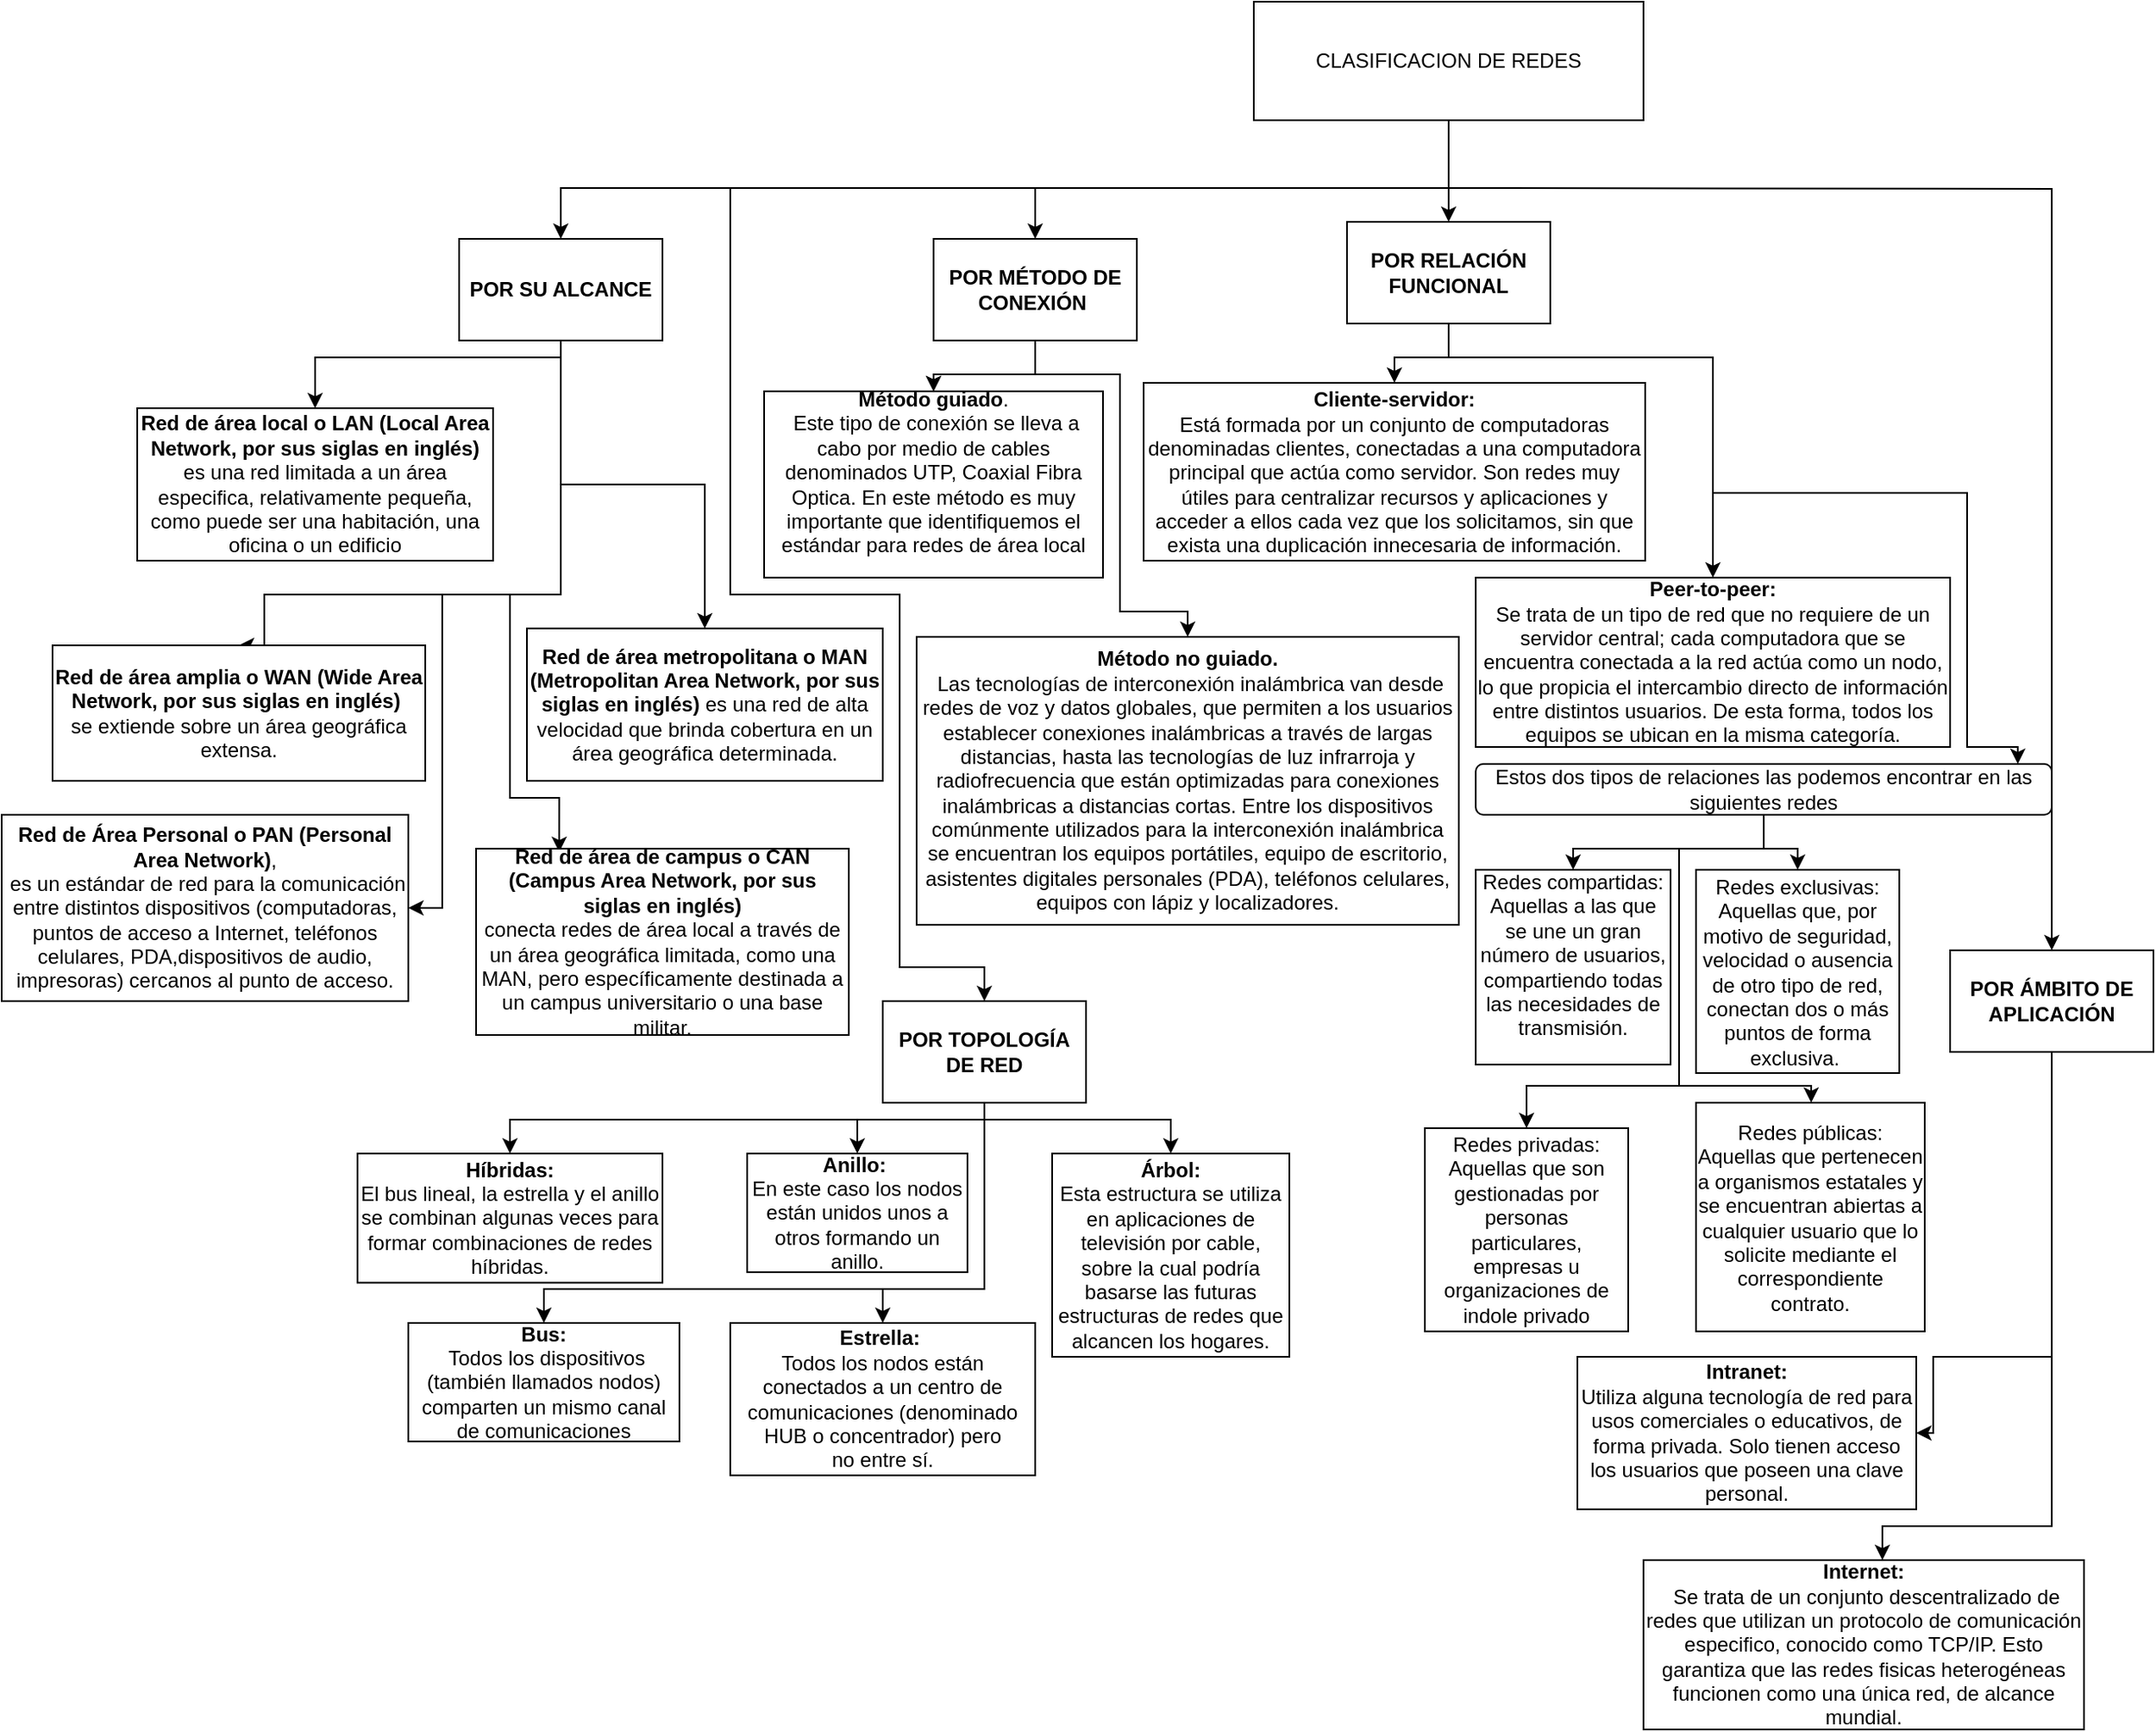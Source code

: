 <mxfile version="13.7.7" type="github">
  <diagram id="3bvuVCqMl5ITUj68mV2b" name="Page-1">
    <mxGraphModel dx="3597" dy="1307" grid="1" gridSize="10" guides="1" tooltips="1" connect="1" arrows="1" fold="1" page="1" pageScale="1" pageWidth="827" pageHeight="1169" math="0" shadow="0">
      <root>
        <mxCell id="0" />
        <mxCell id="1" parent="0" />
        <mxCell id="ZxQtin0-AZ0bA8jJVszq-8" style="edgeStyle=orthogonalEdgeStyle;rounded=0;orthogonalLoop=1;jettySize=auto;html=1;entryX=0.5;entryY=0;entryDx=0;entryDy=0;" edge="1" parent="1" source="ZxQtin0-AZ0bA8jJVszq-1" target="ZxQtin0-AZ0bA8jJVszq-4">
          <mxGeometry relative="1" as="geometry" />
        </mxCell>
        <mxCell id="ZxQtin0-AZ0bA8jJVszq-9" style="edgeStyle=orthogonalEdgeStyle;rounded=0;orthogonalLoop=1;jettySize=auto;html=1;entryX=0.5;entryY=0;entryDx=0;entryDy=0;" edge="1" parent="1" target="ZxQtin0-AZ0bA8jJVszq-5">
          <mxGeometry relative="1" as="geometry">
            <mxPoint x="-10" y="150" as="sourcePoint" />
            <Array as="points">
              <mxPoint x="-10" y="390" />
              <mxPoint x="90" y="390" />
              <mxPoint x="90" y="610" />
              <mxPoint x="140" y="610" />
            </Array>
          </mxGeometry>
        </mxCell>
        <mxCell id="ZxQtin0-AZ0bA8jJVszq-10" style="edgeStyle=orthogonalEdgeStyle;rounded=0;orthogonalLoop=1;jettySize=auto;html=1;entryX=0.5;entryY=0;entryDx=0;entryDy=0;exitX=0.5;exitY=1;exitDx=0;exitDy=0;" edge="1" parent="1" source="ZxQtin0-AZ0bA8jJVszq-1" target="ZxQtin0-AZ0bA8jJVszq-2">
          <mxGeometry relative="1" as="geometry">
            <mxPoint x="420" y="130" as="sourcePoint" />
            <Array as="points">
              <mxPoint x="414" y="150" />
              <mxPoint x="-110" y="150" />
            </Array>
          </mxGeometry>
        </mxCell>
        <mxCell id="ZxQtin0-AZ0bA8jJVszq-11" style="edgeStyle=orthogonalEdgeStyle;rounded=0;orthogonalLoop=1;jettySize=auto;html=1;entryX=0.5;entryY=0;entryDx=0;entryDy=0;" edge="1" parent="1" target="ZxQtin0-AZ0bA8jJVszq-6">
          <mxGeometry relative="1" as="geometry">
            <mxPoint x="410" y="150" as="sourcePoint" />
          </mxGeometry>
        </mxCell>
        <mxCell id="ZxQtin0-AZ0bA8jJVszq-23" style="edgeStyle=orthogonalEdgeStyle;rounded=0;orthogonalLoop=1;jettySize=auto;html=1;entryX=0.5;entryY=0;entryDx=0;entryDy=0;" edge="1" parent="1" source="ZxQtin0-AZ0bA8jJVszq-1" target="ZxQtin0-AZ0bA8jJVszq-3">
          <mxGeometry relative="1" as="geometry">
            <Array as="points">
              <mxPoint x="414" y="150" />
              <mxPoint x="170" y="150" />
            </Array>
          </mxGeometry>
        </mxCell>
        <mxCell id="ZxQtin0-AZ0bA8jJVszq-1" value="CLASIFICACION DE REDES" style="rounded=0;whiteSpace=wrap;html=1;" vertex="1" parent="1">
          <mxGeometry x="299" y="40" width="230" height="70" as="geometry" />
        </mxCell>
        <mxCell id="ZxQtin0-AZ0bA8jJVszq-24" style="edgeStyle=orthogonalEdgeStyle;rounded=0;orthogonalLoop=1;jettySize=auto;html=1;entryX=0.5;entryY=0;entryDx=0;entryDy=0;" edge="1" parent="1" source="ZxQtin0-AZ0bA8jJVszq-2" target="ZxQtin0-AZ0bA8jJVszq-12">
          <mxGeometry relative="1" as="geometry">
            <Array as="points">
              <mxPoint x="-110" y="250" />
              <mxPoint x="-255" y="250" />
            </Array>
          </mxGeometry>
        </mxCell>
        <mxCell id="ZxQtin0-AZ0bA8jJVszq-25" style="edgeStyle=orthogonalEdgeStyle;rounded=0;orthogonalLoop=1;jettySize=auto;html=1;entryX=0.5;entryY=0;entryDx=0;entryDy=0;" edge="1" parent="1" source="ZxQtin0-AZ0bA8jJVszq-2" target="ZxQtin0-AZ0bA8jJVszq-13">
          <mxGeometry relative="1" as="geometry" />
        </mxCell>
        <mxCell id="ZxQtin0-AZ0bA8jJVszq-26" style="edgeStyle=orthogonalEdgeStyle;rounded=0;orthogonalLoop=1;jettySize=auto;html=1;entryX=0.5;entryY=0;entryDx=0;entryDy=0;" edge="1" parent="1" source="ZxQtin0-AZ0bA8jJVszq-2" target="ZxQtin0-AZ0bA8jJVszq-14">
          <mxGeometry relative="1" as="geometry">
            <Array as="points">
              <mxPoint x="-110" y="390" />
              <mxPoint x="-285" y="390" />
            </Array>
          </mxGeometry>
        </mxCell>
        <mxCell id="ZxQtin0-AZ0bA8jJVszq-28" style="edgeStyle=orthogonalEdgeStyle;rounded=0;orthogonalLoop=1;jettySize=auto;html=1;entryX=0.223;entryY=0.018;entryDx=0;entryDy=0;entryPerimeter=0;" edge="1" parent="1" source="ZxQtin0-AZ0bA8jJVszq-2" target="ZxQtin0-AZ0bA8jJVszq-27">
          <mxGeometry relative="1" as="geometry">
            <Array as="points">
              <mxPoint x="-110" y="390" />
              <mxPoint x="-140" y="390" />
              <mxPoint x="-140" y="510" />
              <mxPoint x="-111" y="510" />
            </Array>
          </mxGeometry>
        </mxCell>
        <mxCell id="ZxQtin0-AZ0bA8jJVszq-29" style="edgeStyle=orthogonalEdgeStyle;rounded=0;orthogonalLoop=1;jettySize=auto;html=1;entryX=1;entryY=0.5;entryDx=0;entryDy=0;" edge="1" parent="1" source="ZxQtin0-AZ0bA8jJVszq-2" target="ZxQtin0-AZ0bA8jJVszq-15">
          <mxGeometry relative="1" as="geometry">
            <Array as="points">
              <mxPoint x="-110" y="390" />
              <mxPoint x="-180" y="390" />
              <mxPoint x="-180" y="575" />
            </Array>
          </mxGeometry>
        </mxCell>
        <mxCell id="ZxQtin0-AZ0bA8jJVszq-2" value="&lt;b&gt;POR SU ALCANCE&lt;/b&gt;" style="rounded=0;whiteSpace=wrap;html=1;" vertex="1" parent="1">
          <mxGeometry x="-170" y="180" width="120" height="60" as="geometry" />
        </mxCell>
        <mxCell id="ZxQtin0-AZ0bA8jJVszq-33" value="" style="edgeStyle=orthogonalEdgeStyle;rounded=0;orthogonalLoop=1;jettySize=auto;html=1;" edge="1" parent="1" source="ZxQtin0-AZ0bA8jJVszq-3" target="ZxQtin0-AZ0bA8jJVszq-32">
          <mxGeometry relative="1" as="geometry" />
        </mxCell>
        <mxCell id="ZxQtin0-AZ0bA8jJVszq-35" value="" style="edgeStyle=orthogonalEdgeStyle;rounded=0;orthogonalLoop=1;jettySize=auto;html=1;" edge="1" parent="1" source="ZxQtin0-AZ0bA8jJVszq-3" target="ZxQtin0-AZ0bA8jJVszq-32">
          <mxGeometry relative="1" as="geometry" />
        </mxCell>
        <mxCell id="ZxQtin0-AZ0bA8jJVszq-37" style="edgeStyle=orthogonalEdgeStyle;rounded=0;orthogonalLoop=1;jettySize=auto;html=1;entryX=0.5;entryY=0;entryDx=0;entryDy=0;" edge="1" parent="1" source="ZxQtin0-AZ0bA8jJVszq-3" target="ZxQtin0-AZ0bA8jJVszq-31">
          <mxGeometry relative="1" as="geometry">
            <Array as="points">
              <mxPoint x="170" y="260" />
              <mxPoint x="220" y="260" />
              <mxPoint x="220" y="400" />
              <mxPoint x="260" y="400" />
            </Array>
          </mxGeometry>
        </mxCell>
        <mxCell id="ZxQtin0-AZ0bA8jJVszq-3" value="&lt;b&gt;POR MÉTODO DE CONEXIÓN&amp;nbsp;&lt;/b&gt;" style="rounded=0;whiteSpace=wrap;html=1;" vertex="1" parent="1">
          <mxGeometry x="110" y="180" width="120" height="60" as="geometry" />
        </mxCell>
        <mxCell id="ZxQtin0-AZ0bA8jJVszq-40" style="edgeStyle=orthogonalEdgeStyle;rounded=0;orthogonalLoop=1;jettySize=auto;html=1;entryX=0.5;entryY=0;entryDx=0;entryDy=0;" edge="1" parent="1" source="ZxQtin0-AZ0bA8jJVszq-4" target="ZxQtin0-AZ0bA8jJVszq-39">
          <mxGeometry relative="1" as="geometry" />
        </mxCell>
        <mxCell id="ZxQtin0-AZ0bA8jJVszq-41" style="edgeStyle=orthogonalEdgeStyle;rounded=0;orthogonalLoop=1;jettySize=auto;html=1;exitX=0.5;exitY=1;exitDx=0;exitDy=0;entryX=0.5;entryY=0;entryDx=0;entryDy=0;" edge="1" parent="1" source="ZxQtin0-AZ0bA8jJVszq-4" target="ZxQtin0-AZ0bA8jJVszq-38">
          <mxGeometry relative="1" as="geometry">
            <Array as="points">
              <mxPoint x="414" y="250" />
              <mxPoint x="570" y="250" />
            </Array>
          </mxGeometry>
        </mxCell>
        <mxCell id="ZxQtin0-AZ0bA8jJVszq-43" style="edgeStyle=orthogonalEdgeStyle;rounded=0;orthogonalLoop=1;jettySize=auto;html=1;entryX=0.941;entryY=0;entryDx=0;entryDy=0;entryPerimeter=0;" edge="1" parent="1" source="ZxQtin0-AZ0bA8jJVszq-4" target="ZxQtin0-AZ0bA8jJVszq-42">
          <mxGeometry relative="1" as="geometry">
            <Array as="points">
              <mxPoint x="414" y="250" />
              <mxPoint x="570" y="250" />
              <mxPoint x="570" y="330" />
              <mxPoint x="720" y="330" />
              <mxPoint x="720" y="480" />
              <mxPoint x="750" y="480" />
            </Array>
          </mxGeometry>
        </mxCell>
        <mxCell id="ZxQtin0-AZ0bA8jJVszq-4" value="&lt;b&gt;POR RELACIÓN FUNCIONAL&lt;/b&gt;" style="rounded=0;whiteSpace=wrap;html=1;" vertex="1" parent="1">
          <mxGeometry x="354" y="170" width="120" height="60" as="geometry" />
        </mxCell>
        <mxCell id="ZxQtin0-AZ0bA8jJVszq-70" style="edgeStyle=orthogonalEdgeStyle;rounded=0;orthogonalLoop=1;jettySize=auto;html=1;entryX=0.5;entryY=0;entryDx=0;entryDy=0;" edge="1" parent="1" source="ZxQtin0-AZ0bA8jJVszq-5" target="ZxQtin0-AZ0bA8jJVszq-53">
          <mxGeometry relative="1" as="geometry">
            <Array as="points">
              <mxPoint x="140" y="700" />
              <mxPoint x="250" y="700" />
            </Array>
          </mxGeometry>
        </mxCell>
        <mxCell id="ZxQtin0-AZ0bA8jJVszq-71" style="edgeStyle=orthogonalEdgeStyle;rounded=0;orthogonalLoop=1;jettySize=auto;html=1;entryX=0.5;entryY=0;entryDx=0;entryDy=0;" edge="1" parent="1" source="ZxQtin0-AZ0bA8jJVszq-5" target="ZxQtin0-AZ0bA8jJVszq-63">
          <mxGeometry relative="1" as="geometry">
            <Array as="points">
              <mxPoint x="140" y="700" />
              <mxPoint x="-140" y="700" />
            </Array>
          </mxGeometry>
        </mxCell>
        <mxCell id="ZxQtin0-AZ0bA8jJVszq-72" style="edgeStyle=orthogonalEdgeStyle;rounded=0;orthogonalLoop=1;jettySize=auto;html=1;entryX=0.5;entryY=0;entryDx=0;entryDy=0;" edge="1" parent="1" source="ZxQtin0-AZ0bA8jJVszq-5" target="ZxQtin0-AZ0bA8jJVszq-56">
          <mxGeometry relative="1" as="geometry">
            <Array as="points">
              <mxPoint x="140" y="700" />
              <mxPoint x="65" y="700" />
            </Array>
          </mxGeometry>
        </mxCell>
        <mxCell id="ZxQtin0-AZ0bA8jJVszq-73" style="edgeStyle=orthogonalEdgeStyle;rounded=0;orthogonalLoop=1;jettySize=auto;html=1;entryX=0.5;entryY=0;entryDx=0;entryDy=0;" edge="1" parent="1" source="ZxQtin0-AZ0bA8jJVszq-5" target="ZxQtin0-AZ0bA8jJVszq-55">
          <mxGeometry relative="1" as="geometry">
            <Array as="points">
              <mxPoint x="140" y="800" />
              <mxPoint x="80" y="800" />
            </Array>
          </mxGeometry>
        </mxCell>
        <mxCell id="ZxQtin0-AZ0bA8jJVszq-75" style="edgeStyle=orthogonalEdgeStyle;rounded=0;orthogonalLoop=1;jettySize=auto;html=1;entryX=0.5;entryY=0;entryDx=0;entryDy=0;" edge="1" parent="1" source="ZxQtin0-AZ0bA8jJVszq-5" target="ZxQtin0-AZ0bA8jJVszq-57">
          <mxGeometry relative="1" as="geometry">
            <Array as="points">
              <mxPoint x="140" y="800" />
              <mxPoint x="-120" y="800" />
            </Array>
          </mxGeometry>
        </mxCell>
        <mxCell id="ZxQtin0-AZ0bA8jJVszq-5" value="&lt;b&gt;POR TOPOLOGÍA DE RED&lt;/b&gt;" style="rounded=0;whiteSpace=wrap;html=1;" vertex="1" parent="1">
          <mxGeometry x="80" y="630" width="120" height="60" as="geometry" />
        </mxCell>
        <mxCell id="ZxQtin0-AZ0bA8jJVszq-67" value="" style="edgeStyle=orthogonalEdgeStyle;rounded=0;orthogonalLoop=1;jettySize=auto;html=1;" edge="1" parent="1" source="ZxQtin0-AZ0bA8jJVszq-6" target="ZxQtin0-AZ0bA8jJVszq-66">
          <mxGeometry relative="1" as="geometry">
            <Array as="points">
              <mxPoint x="770" y="840" />
              <mxPoint x="700" y="840" />
            </Array>
          </mxGeometry>
        </mxCell>
        <mxCell id="ZxQtin0-AZ0bA8jJVszq-76" style="edgeStyle=orthogonalEdgeStyle;rounded=0;orthogonalLoop=1;jettySize=auto;html=1;" edge="1" parent="1" source="ZxQtin0-AZ0bA8jJVszq-6" target="ZxQtin0-AZ0bA8jJVszq-65">
          <mxGeometry relative="1" as="geometry">
            <Array as="points">
              <mxPoint x="770" y="940" />
              <mxPoint x="670" y="940" />
            </Array>
          </mxGeometry>
        </mxCell>
        <mxCell id="ZxQtin0-AZ0bA8jJVszq-6" value="&lt;b&gt;POR ÁMBITO DE APLICACIÓN&lt;/b&gt;" style="rounded=0;whiteSpace=wrap;html=1;" vertex="1" parent="1">
          <mxGeometry x="710" y="600" width="120" height="60" as="geometry" />
        </mxCell>
        <mxCell id="ZxQtin0-AZ0bA8jJVszq-12" value="&lt;div&gt;&lt;b&gt;Red de área local o LAN (Local Area Network, por sus siglas en inglés)&lt;/b&gt; es una red limitada a un área&lt;/div&gt;&lt;div&gt;especifica, relativamente pequeña, como puede ser una habitación, una oficina o un edificio&lt;/div&gt;" style="rounded=0;whiteSpace=wrap;html=1;align=center;" vertex="1" parent="1">
          <mxGeometry x="-360" y="280" width="210" height="90" as="geometry" />
        </mxCell>
        <mxCell id="ZxQtin0-AZ0bA8jJVszq-13" value="&lt;b&gt;Red de área metropolitana o MAN (Metropolitan Area Network, por sus siglas en inglés)&lt;/b&gt; es una red de alta velocidad que brinda cobertura en un área geográfica determinada." style="rounded=0;whiteSpace=wrap;html=1;" vertex="1" parent="1">
          <mxGeometry x="-130" y="410" width="210" height="90" as="geometry" />
        </mxCell>
        <mxCell id="ZxQtin0-AZ0bA8jJVszq-14" value="&lt;div&gt;&lt;b&gt;Red de área amplia o WAN (Wide Area Network, por sus siglas en inglés)&lt;/b&gt;&amp;nbsp;&lt;/div&gt;&lt;div&gt;se extiende sobre un área&amp;nbsp;&lt;span&gt;geográfica extensa.&lt;/span&gt;&lt;/div&gt;" style="rounded=0;whiteSpace=wrap;html=1;" vertex="1" parent="1">
          <mxGeometry x="-410" y="420" width="220" height="80" as="geometry" />
        </mxCell>
        <mxCell id="ZxQtin0-AZ0bA8jJVszq-15" value="&lt;b&gt;Red de Área Personal o PAN (Personal Area Network)&lt;/b&gt;,&lt;br&gt;&amp;nbsp;es un estándar de red para la comunicación entre distintos dispositivos (computadoras, puntos de acceso a Internet, teléfonos celulares, PDA,dispositivos de audio, impresoras) cercanos al punto de acceso." style="rounded=0;whiteSpace=wrap;html=1;" vertex="1" parent="1">
          <mxGeometry x="-440" y="520" width="240" height="110" as="geometry" />
        </mxCell>
        <mxCell id="ZxQtin0-AZ0bA8jJVszq-27" value="&lt;div&gt;&lt;b&gt;Red de área de campus o CAN (Campus Area Network, por sus siglas en inglés)&lt;/b&gt;&lt;/div&gt;&lt;div&gt;&lt;span&gt;conecta redes de área local a través de un área geográfica limitada, como una MAN, pero específicamente destinada a un&amp;nbsp;&lt;/span&gt;&lt;span&gt;campus universitario o una base militar.&lt;/span&gt;&lt;br&gt;&lt;/div&gt;" style="rounded=0;whiteSpace=wrap;html=1;" vertex="1" parent="1">
          <mxGeometry x="-160" y="540" width="220" height="110" as="geometry" />
        </mxCell>
        <mxCell id="ZxQtin0-AZ0bA8jJVszq-31" value="&lt;b&gt;Método no guiado.&lt;/b&gt;&lt;br&gt;&amp;nbsp;Las tecnologías de interconexión inalámbrica van desde redes de voz y datos globales, que permiten a los usuarios establecer conexiones inalámbricas a través de largas distancias, hasta las tecnologías de luz infrarroja y radiofrecuencia que están optimizadas para conexiones inalámbricas a distancias cortas. Entre los dispositivos comúnmente utilizados para la interconexión inalámbrica se encuentran los equipos portátiles, equipo de escritorio, asistentes digitales personales (PDA), teléfonos celulares, equipos con lápiz y localizadores." style="rounded=0;whiteSpace=wrap;html=1;" vertex="1" parent="1">
          <mxGeometry x="100" y="415" width="320" height="170" as="geometry" />
        </mxCell>
        <mxCell id="ZxQtin0-AZ0bA8jJVszq-32" value="&lt;div&gt;&lt;b&gt;Método guiado&lt;/b&gt;.&lt;/div&gt;&lt;div&gt;&amp;nbsp;Este tipo de conexión se lleva a cabo por medio de cables denominados UTP, Coaxial Fibra Optica. En este método es muy importante que identifiquemos el estándar para redes de área local&lt;/div&gt;&lt;div&gt;&lt;br&gt;&lt;/div&gt;" style="rounded=0;whiteSpace=wrap;html=1;" vertex="1" parent="1">
          <mxGeometry x="10" y="270" width="200" height="110" as="geometry" />
        </mxCell>
        <mxCell id="ZxQtin0-AZ0bA8jJVszq-38" value="&lt;b&gt;Peer-to-peer: &lt;/b&gt;&lt;br&gt;Se trata de un tipo de red que no requiere de un servidor central; cada computadora que se encuentra conectada a la red actúa como un nodo, lo que propicia el intercambio directo de información entre distintos usuarios. De esta forma, todos los equipos se ubican en la misma categoría." style="rounded=0;whiteSpace=wrap;html=1;" vertex="1" parent="1">
          <mxGeometry x="430" y="380" width="280" height="100" as="geometry" />
        </mxCell>
        <mxCell id="ZxQtin0-AZ0bA8jJVszq-39" value="&lt;b&gt;Cliente-servidor:&lt;br&gt;&lt;/b&gt;Está formada por un conjunto de computadoras denominadas clientes, conectadas a una computadora principal que actúa como servidor. Son redes muy útiles para centralizar recursos y aplicaciones y acceder a ellos cada vez que los solicitamos, sin que exista una duplicación innecesaria de información." style="rounded=0;whiteSpace=wrap;html=1;" vertex="1" parent="1">
          <mxGeometry x="234" y="265" width="296" height="105" as="geometry" />
        </mxCell>
        <mxCell id="ZxQtin0-AZ0bA8jJVszq-49" style="edgeStyle=orthogonalEdgeStyle;rounded=0;orthogonalLoop=1;jettySize=auto;html=1;" edge="1" parent="1" source="ZxQtin0-AZ0bA8jJVszq-42" target="ZxQtin0-AZ0bA8jJVszq-48">
          <mxGeometry relative="1" as="geometry" />
        </mxCell>
        <mxCell id="ZxQtin0-AZ0bA8jJVszq-50" style="edgeStyle=orthogonalEdgeStyle;rounded=0;orthogonalLoop=1;jettySize=auto;html=1;" edge="1" parent="1" source="ZxQtin0-AZ0bA8jJVszq-42" target="ZxQtin0-AZ0bA8jJVszq-47">
          <mxGeometry relative="1" as="geometry" />
        </mxCell>
        <mxCell id="ZxQtin0-AZ0bA8jJVszq-51" style="edgeStyle=orthogonalEdgeStyle;rounded=0;orthogonalLoop=1;jettySize=auto;html=1;entryX=0.5;entryY=0;entryDx=0;entryDy=0;" edge="1" parent="1" source="ZxQtin0-AZ0bA8jJVszq-42" target="ZxQtin0-AZ0bA8jJVszq-46">
          <mxGeometry relative="1" as="geometry">
            <Array as="points">
              <mxPoint x="600" y="540" />
              <mxPoint x="550" y="540" />
              <mxPoint x="550" y="680" />
              <mxPoint x="460" y="680" />
            </Array>
          </mxGeometry>
        </mxCell>
        <mxCell id="ZxQtin0-AZ0bA8jJVszq-52" style="edgeStyle=orthogonalEdgeStyle;rounded=0;orthogonalLoop=1;jettySize=auto;html=1;" edge="1" parent="1" source="ZxQtin0-AZ0bA8jJVszq-42" target="ZxQtin0-AZ0bA8jJVszq-45">
          <mxGeometry relative="1" as="geometry">
            <Array as="points">
              <mxPoint x="600" y="540" />
              <mxPoint x="550" y="540" />
              <mxPoint x="550" y="680" />
              <mxPoint x="628" y="680" />
            </Array>
          </mxGeometry>
        </mxCell>
        <mxCell id="ZxQtin0-AZ0bA8jJVszq-42" value="Estos dos tipos de relaciones las podemos encontrar en las siguientes redes" style="rounded=1;whiteSpace=wrap;html=1;" vertex="1" parent="1">
          <mxGeometry x="430" y="490" width="340" height="30" as="geometry" />
        </mxCell>
        <mxCell id="ZxQtin0-AZ0bA8jJVszq-45" value="Redes públicas: Aquellas que pertenecen a organismos estatales y se encuentran abiertas a cualquier usuario que lo solicite mediante el correspondiente contrato." style="whiteSpace=wrap;html=1;aspect=fixed;" vertex="1" parent="1">
          <mxGeometry x="560" y="690" width="135" height="135" as="geometry" />
        </mxCell>
        <mxCell id="ZxQtin0-AZ0bA8jJVszq-46" value="Redes privadas: Aquellas que son gestionadas por personas particulares, empresas u organizaciones de indole privado" style="whiteSpace=wrap;html=1;aspect=fixed;" vertex="1" parent="1">
          <mxGeometry x="400" y="705" width="120" height="120" as="geometry" />
        </mxCell>
        <mxCell id="ZxQtin0-AZ0bA8jJVszq-47" value="Redes exclusivas: Aquellas que, por motivo de seguridad, velocidad o ausencia de otro tipo de red, conectan dos o más puntos de forma exclusiva.&amp;nbsp;" style="whiteSpace=wrap;html=1;aspect=fixed;" vertex="1" parent="1">
          <mxGeometry x="560" y="552.5" width="120" height="120" as="geometry" />
        </mxCell>
        <mxCell id="ZxQtin0-AZ0bA8jJVszq-48" value="&lt;div&gt;Redes compartidas: Aquellas a las que se une un gran número de usuarios, compartiendo todas las necesidades de transmisión.&lt;/div&gt;&lt;div&gt;&lt;br&gt;&lt;/div&gt;" style="whiteSpace=wrap;html=1;aspect=fixed;" vertex="1" parent="1">
          <mxGeometry x="430" y="552.5" width="115" height="115" as="geometry" />
        </mxCell>
        <mxCell id="ZxQtin0-AZ0bA8jJVszq-53" value="&lt;b&gt;Árbol: &lt;/b&gt;&lt;br&gt;Esta estructura se utiliza en aplicaciones de televisión por cable, sobre la cual podría basarse las futuras estructuras de redes que alcancen los hogares." style="rounded=0;whiteSpace=wrap;html=1;" vertex="1" parent="1">
          <mxGeometry x="180" y="720" width="140" height="120" as="geometry" />
        </mxCell>
        <mxCell id="ZxQtin0-AZ0bA8jJVszq-55" value="&lt;div&gt;&lt;b&gt;Estrella:&lt;/b&gt;&amp;nbsp;&lt;/div&gt;&lt;div&gt;Todos los nodos están conectados a un centro de comunicaciones (denominado HUB o concentrador) pero no&amp;nbsp;&lt;span&gt;entre sí.&lt;/span&gt;&lt;/div&gt;" style="rounded=0;whiteSpace=wrap;html=1;" vertex="1" parent="1">
          <mxGeometry x="-10" y="820" width="180" height="90" as="geometry" />
        </mxCell>
        <mxCell id="ZxQtin0-AZ0bA8jJVszq-56" value="&lt;div&gt;&lt;b&gt;Anillo:&amp;nbsp;&lt;/b&gt;&lt;/div&gt;&lt;div&gt;En este caso los nodos están unidos unos a otros formando&amp;nbsp;&lt;span&gt;un anillo.&lt;/span&gt;&lt;/div&gt;" style="rounded=0;whiteSpace=wrap;html=1;" vertex="1" parent="1">
          <mxGeometry y="720" width="130" height="70" as="geometry" />
        </mxCell>
        <mxCell id="ZxQtin0-AZ0bA8jJVszq-57" value="&lt;div&gt;&lt;b&gt;Bus:&lt;/b&gt;&lt;/div&gt;&lt;div&gt;&amp;nbsp;Todos los dispositivos (también llamados nodos) comparten&amp;nbsp;&lt;span&gt;un mismo canal de comunicaciones&lt;/span&gt;&lt;/div&gt;" style="rounded=0;whiteSpace=wrap;html=1;" vertex="1" parent="1">
          <mxGeometry x="-200" y="820" width="160" height="70" as="geometry" />
        </mxCell>
        <mxCell id="ZxQtin0-AZ0bA8jJVszq-63" value="&lt;b&gt;Híbridas: &lt;/b&gt;&lt;br&gt;El bus lineal, la estrella y el anillo se combinan algunas veces para formar combinaciones de redes híbridas." style="rounded=0;whiteSpace=wrap;html=1;" vertex="1" parent="1">
          <mxGeometry x="-230" y="720" width="180" height="76.25" as="geometry" />
        </mxCell>
        <mxCell id="ZxQtin0-AZ0bA8jJVszq-65" value="&lt;b&gt;Internet:&lt;br&gt;&lt;/b&gt;&amp;nbsp;Se trata de un conjunto descentralizado de redes que utilizan un protocolo de comunicación especifico, conocido como TCP/IP. Esto garantiza que las redes fisicas heterogéneas funcionen como una única red, de alcance mundial." style="rounded=0;whiteSpace=wrap;html=1;" vertex="1" parent="1">
          <mxGeometry x="529" y="960" width="260" height="100" as="geometry" />
        </mxCell>
        <mxCell id="ZxQtin0-AZ0bA8jJVszq-66" value="&lt;b&gt;Intranet:&lt;/b&gt; &lt;br&gt;Utiliza alguna tecnología de red para usos comerciales o educativos, de forma privada. Solo tienen acceso los usuarios que poseen una clave personal." style="rounded=0;whiteSpace=wrap;html=1;" vertex="1" parent="1">
          <mxGeometry x="490" y="840" width="200" height="90" as="geometry" />
        </mxCell>
      </root>
    </mxGraphModel>
  </diagram>
</mxfile>
